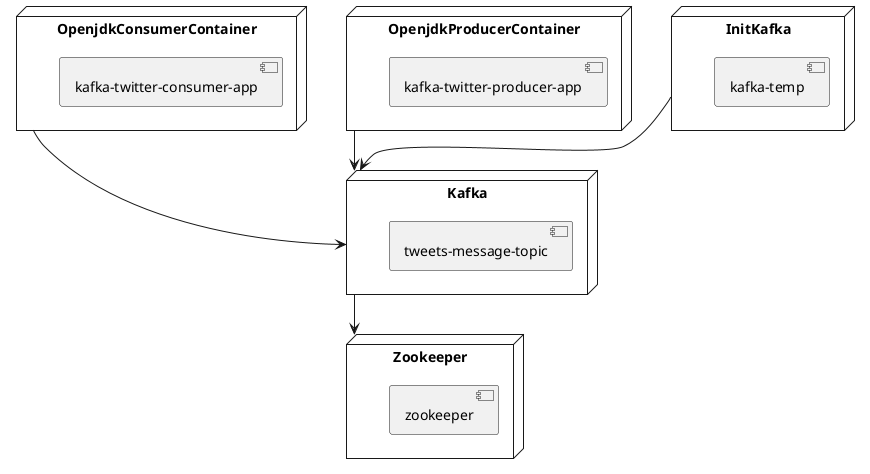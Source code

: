 @startuml
'https://plantuml.com/deployment-diagram

node "Kafka" {
  queue [tweets-message-topic]
}

node "OpenjdkConsumerContainer" {
  component [kafka-twitter-consumer-app]
}

node "OpenjdkProducerContainer" {
  component [kafka-twitter-producer-app]
}

node "Zookeeper" {
  component [zookeeper]
}

node "InitKafka" {
  component [kafka-temp]
}

Kafka --> Zookeeper
OpenjdkConsumerContainer --> Kafka
OpenjdkProducerContainer --> Kafka
InitKafka --> Kafka

@enduml